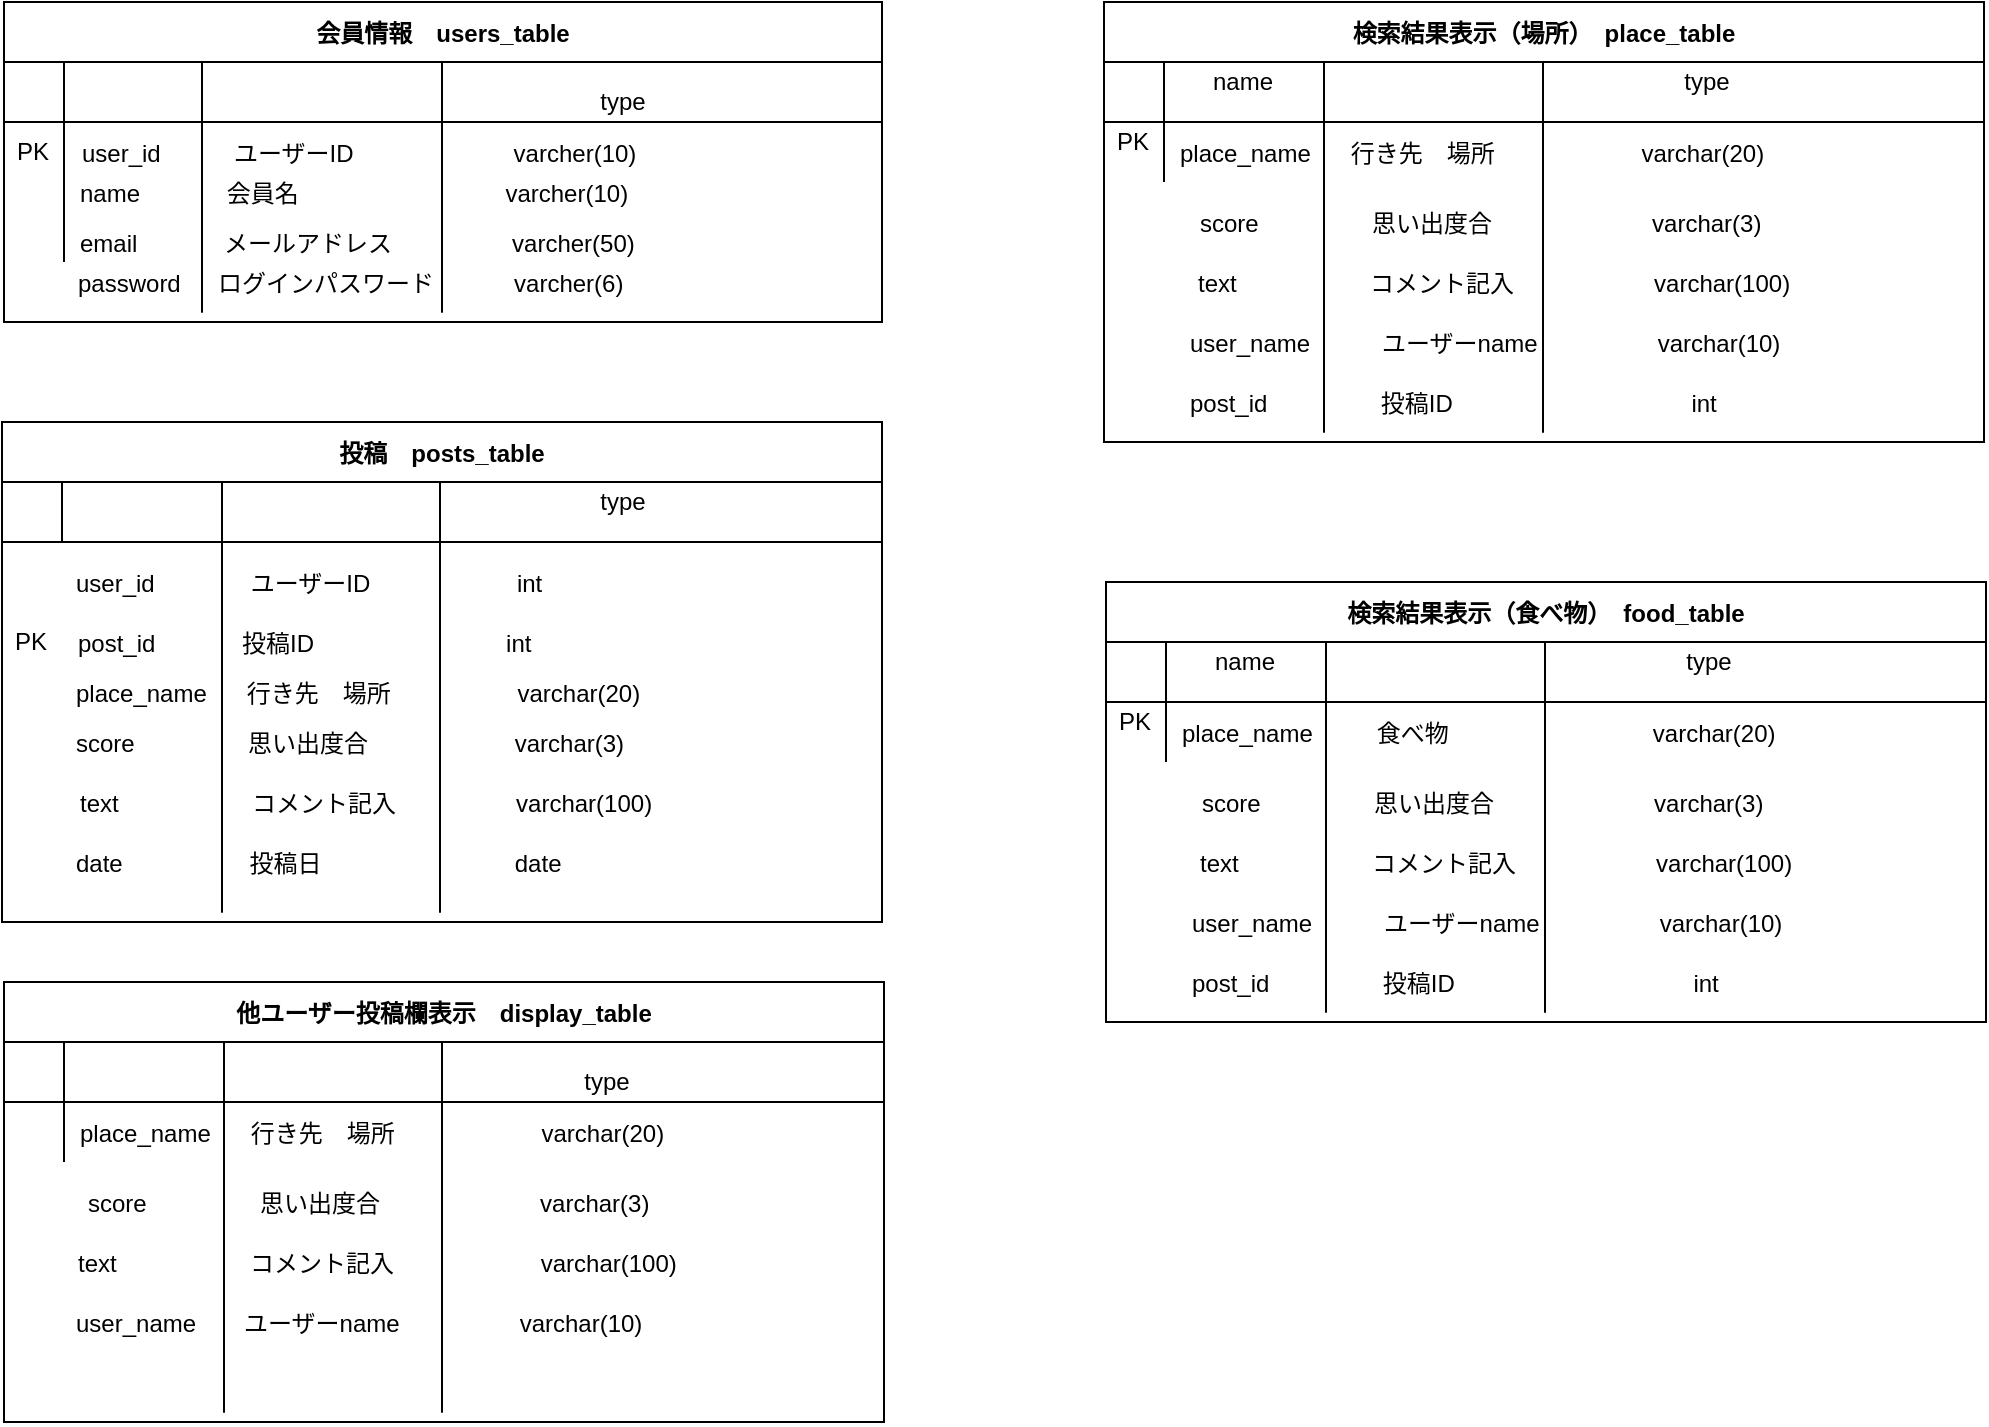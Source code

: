 <mxfile version="14.4.4" type="github">
  <diagram id="-yEpa4g7iN3uwMaF_sMH" name="ページ1">
    <mxGraphModel dx="1581" dy="819" grid="1" gridSize="10" guides="1" tooltips="1" connect="1" arrows="1" fold="1" page="1" pageScale="1" pageWidth="827" pageHeight="1169" math="0" shadow="0">
      <root>
        <mxCell id="0" />
        <mxCell id="1" parent="0" />
        <mxCell id="rTFpoOhSLpEY50gnlQkP-1" value="会員情報　users_table" style="shape=table;startSize=30;container=1;collapsible=1;childLayout=tableLayout;fixedRows=1;rowLines=0;fontStyle=1;align=center;resizeLast=1;" parent="1" vertex="1">
          <mxGeometry x="41" y="120" width="439" height="160" as="geometry" />
        </mxCell>
        <mxCell id="rTFpoOhSLpEY50gnlQkP-2" value="" style="shape=partialRectangle;collapsible=0;dropTarget=0;pointerEvents=0;fillColor=none;top=0;left=0;bottom=1;right=0;points=[[0,0.5],[1,0.5]];portConstraint=eastwest;" parent="rTFpoOhSLpEY50gnlQkP-1" vertex="1">
          <mxGeometry y="30" width="439" height="30" as="geometry" />
        </mxCell>
        <mxCell id="rTFpoOhSLpEY50gnlQkP-3" value="" style="shape=partialRectangle;connectable=0;fillColor=none;top=0;left=0;bottom=0;right=0;fontStyle=1;overflow=hidden;" parent="rTFpoOhSLpEY50gnlQkP-2" vertex="1">
          <mxGeometry width="30" height="30" as="geometry" />
        </mxCell>
        <mxCell id="rTFpoOhSLpEY50gnlQkP-4" value="" style="shape=partialRectangle;connectable=0;fillColor=none;top=0;left=0;bottom=0;right=0;align=left;spacingLeft=6;fontStyle=5;overflow=hidden;" parent="rTFpoOhSLpEY50gnlQkP-2" vertex="1">
          <mxGeometry x="30" width="409" height="30" as="geometry" />
        </mxCell>
        <mxCell id="rTFpoOhSLpEY50gnlQkP-5" value="" style="shape=partialRectangle;collapsible=0;dropTarget=0;pointerEvents=0;fillColor=none;top=0;left=0;bottom=0;right=0;points=[[0,0.5],[1,0.5]];portConstraint=eastwest;" parent="rTFpoOhSLpEY50gnlQkP-1" vertex="1">
          <mxGeometry y="60" width="439" height="20" as="geometry" />
        </mxCell>
        <mxCell id="rTFpoOhSLpEY50gnlQkP-6" value="" style="shape=partialRectangle;connectable=0;fillColor=none;top=0;left=0;bottom=0;right=0;editable=1;overflow=hidden;" parent="rTFpoOhSLpEY50gnlQkP-5" vertex="1">
          <mxGeometry width="30" height="20" as="geometry" />
        </mxCell>
        <mxCell id="rTFpoOhSLpEY50gnlQkP-7" value="" style="shape=partialRectangle;connectable=0;fillColor=none;top=0;left=0;bottom=0;right=0;align=left;spacingLeft=6;overflow=hidden;" parent="rTFpoOhSLpEY50gnlQkP-5" vertex="1">
          <mxGeometry x="30" width="409" height="20" as="geometry" />
        </mxCell>
        <mxCell id="rTFpoOhSLpEY50gnlQkP-8" value="" style="shape=partialRectangle;collapsible=0;dropTarget=0;pointerEvents=0;fillColor=none;top=0;left=0;bottom=0;right=0;points=[[0,0.5],[1,0.5]];portConstraint=eastwest;" parent="rTFpoOhSLpEY50gnlQkP-1" vertex="1">
          <mxGeometry y="80" width="439" height="30" as="geometry" />
        </mxCell>
        <mxCell id="rTFpoOhSLpEY50gnlQkP-9" value="" style="shape=partialRectangle;connectable=0;fillColor=none;top=0;left=0;bottom=0;right=0;editable=1;overflow=hidden;" parent="rTFpoOhSLpEY50gnlQkP-8" vertex="1">
          <mxGeometry width="30" height="30" as="geometry" />
        </mxCell>
        <mxCell id="rTFpoOhSLpEY50gnlQkP-10" value="name             会員名                               varcher(10)                           " style="shape=partialRectangle;connectable=0;fillColor=none;top=0;left=0;bottom=0;right=0;align=left;spacingLeft=6;overflow=hidden;" parent="rTFpoOhSLpEY50gnlQkP-8" vertex="1">
          <mxGeometry x="30" width="409" height="30" as="geometry" />
        </mxCell>
        <mxCell id="rTFpoOhSLpEY50gnlQkP-11" value="" style="shape=partialRectangle;collapsible=0;dropTarget=0;pointerEvents=0;fillColor=none;top=0;left=0;bottom=0;right=0;points=[[0,0.5],[1,0.5]];portConstraint=eastwest;" parent="rTFpoOhSLpEY50gnlQkP-1" vertex="1">
          <mxGeometry y="110" width="439" height="20" as="geometry" />
        </mxCell>
        <mxCell id="rTFpoOhSLpEY50gnlQkP-12" value="" style="shape=partialRectangle;connectable=0;fillColor=none;top=0;left=0;bottom=0;right=0;editable=1;overflow=hidden;" parent="rTFpoOhSLpEY50gnlQkP-11" vertex="1">
          <mxGeometry width="30" height="20" as="geometry" />
        </mxCell>
        <mxCell id="rTFpoOhSLpEY50gnlQkP-13" value="email             メールアドレス                  varcher(50)" style="shape=partialRectangle;connectable=0;fillColor=none;top=0;left=0;bottom=0;right=0;align=left;spacingLeft=6;overflow=hidden;" parent="rTFpoOhSLpEY50gnlQkP-11" vertex="1">
          <mxGeometry x="30" width="409" height="20" as="geometry" />
        </mxCell>
        <mxCell id="rTFpoOhSLpEY50gnlQkP-14" value="" style="endArrow=none;html=1;" parent="1" edge="1">
          <mxGeometry width="50" height="50" relative="1" as="geometry">
            <mxPoint x="140" y="210.0" as="sourcePoint" />
            <mxPoint x="140" y="150.0" as="targetPoint" />
            <Array as="points">
              <mxPoint x="140" y="280" />
            </Array>
          </mxGeometry>
        </mxCell>
        <mxCell id="rTFpoOhSLpEY50gnlQkP-15" value="" style="endArrow=none;html=1;" parent="1" edge="1">
          <mxGeometry width="50" height="50" relative="1" as="geometry">
            <mxPoint x="260" y="210.0" as="sourcePoint" />
            <mxPoint x="260" y="150.0" as="targetPoint" />
            <Array as="points">
              <mxPoint x="260" y="280" />
            </Array>
          </mxGeometry>
        </mxCell>
        <mxCell id="rTFpoOhSLpEY50gnlQkP-16" value="password　  ログインパスワード            varcher(6)" style="shape=partialRectangle;connectable=0;fillColor=none;top=0;left=0;bottom=0;right=0;align=left;spacingLeft=6;overflow=hidden;" parent="1" vertex="1">
          <mxGeometry x="70" y="250" width="290" height="20" as="geometry" />
        </mxCell>
        <mxCell id="rTFpoOhSLpEY50gnlQkP-17" value="投稿　posts_table" style="shape=table;startSize=30;container=1;collapsible=1;childLayout=tableLayout;fixedRows=1;rowLines=0;fontStyle=1;align=center;resizeLast=1;" parent="1" vertex="1">
          <mxGeometry x="40" y="330" width="440" height="250" as="geometry" />
        </mxCell>
        <mxCell id="rTFpoOhSLpEY50gnlQkP-18" value="" style="shape=partialRectangle;collapsible=0;dropTarget=0;pointerEvents=0;fillColor=none;top=0;left=0;bottom=1;right=0;points=[[0,0.5],[1,0.5]];portConstraint=eastwest;" parent="rTFpoOhSLpEY50gnlQkP-17" vertex="1">
          <mxGeometry y="30" width="440" height="30" as="geometry" />
        </mxCell>
        <mxCell id="rTFpoOhSLpEY50gnlQkP-19" value="" style="shape=partialRectangle;connectable=0;fillColor=none;top=0;left=0;bottom=0;right=0;fontStyle=1;overflow=hidden;" parent="rTFpoOhSLpEY50gnlQkP-18" vertex="1">
          <mxGeometry width="30" height="30" as="geometry" />
        </mxCell>
        <mxCell id="rTFpoOhSLpEY50gnlQkP-20" value="" style="shape=partialRectangle;connectable=0;fillColor=none;top=0;left=0;bottom=0;right=0;align=left;spacingLeft=6;fontStyle=5;overflow=hidden;" parent="rTFpoOhSLpEY50gnlQkP-18" vertex="1">
          <mxGeometry x="30" width="410" height="30" as="geometry" />
        </mxCell>
        <mxCell id="rTFpoOhSLpEY50gnlQkP-21" value="" style="endArrow=none;html=1;" parent="1" edge="1">
          <mxGeometry width="50" height="50" relative="1" as="geometry">
            <mxPoint x="150" y="420" as="sourcePoint" />
            <mxPoint x="150" y="360" as="targetPoint" />
            <Array as="points">
              <mxPoint x="150" y="580" />
            </Array>
          </mxGeometry>
        </mxCell>
        <mxCell id="rTFpoOhSLpEY50gnlQkP-22" value="" style="endArrow=none;html=1;" parent="1" edge="1">
          <mxGeometry width="50" height="50" relative="1" as="geometry">
            <mxPoint x="259" y="420" as="sourcePoint" />
            <mxPoint x="259" y="360" as="targetPoint" />
            <Array as="points">
              <mxPoint x="259" y="580" />
            </Array>
          </mxGeometry>
        </mxCell>
        <mxCell id="rTFpoOhSLpEY50gnlQkP-23" value="text                    コメント記入                  varchar(100)" style="shape=partialRectangle;connectable=0;fillColor=none;top=0;left=0;bottom=0;right=0;align=left;spacingLeft=6;overflow=hidden;" parent="1" vertex="1">
          <mxGeometry x="71" y="510" width="299" height="20" as="geometry" />
        </mxCell>
        <mxCell id="rTFpoOhSLpEY50gnlQkP-24" value="score                 思い出度合                      varchar(3)" style="shape=partialRectangle;connectable=0;fillColor=none;top=0;left=0;bottom=0;right=0;align=left;spacingLeft=6;overflow=hidden;" parent="1" vertex="1">
          <mxGeometry x="69" y="480" width="290" height="20" as="geometry" />
        </mxCell>
        <mxCell id="rTFpoOhSLpEY50gnlQkP-25" value="user_id　　　　ユーザーID                      int" style="shape=partialRectangle;connectable=0;fillColor=none;top=0;left=0;bottom=0;right=0;align=left;spacingLeft=6;overflow=hidden;" parent="1" vertex="1">
          <mxGeometry x="69" y="400" width="290" height="20" as="geometry" />
        </mxCell>
        <mxCell id="rTFpoOhSLpEY50gnlQkP-26" value="date                   投稿日                             date" style="shape=partialRectangle;connectable=0;fillColor=none;top=0;left=0;bottom=0;right=0;align=left;spacingLeft=6;overflow=hidden;" parent="1" vertex="1">
          <mxGeometry x="69" y="540" width="290" height="20" as="geometry" />
        </mxCell>
        <mxCell id="rTFpoOhSLpEY50gnlQkP-27" value="他ユーザー投稿欄表示　display_table" style="shape=table;startSize=30;container=1;collapsible=1;childLayout=tableLayout;fixedRows=1;rowLines=0;fontStyle=1;align=center;resizeLast=1;" parent="1" vertex="1">
          <mxGeometry x="41" y="610" width="440" height="220" as="geometry" />
        </mxCell>
        <mxCell id="rTFpoOhSLpEY50gnlQkP-28" value="" style="shape=partialRectangle;collapsible=0;dropTarget=0;pointerEvents=0;fillColor=none;top=0;left=0;bottom=1;right=0;points=[[0,0.5],[1,0.5]];portConstraint=eastwest;" parent="rTFpoOhSLpEY50gnlQkP-27" vertex="1">
          <mxGeometry y="30" width="440" height="30" as="geometry" />
        </mxCell>
        <mxCell id="rTFpoOhSLpEY50gnlQkP-29" value="" style="shape=partialRectangle;connectable=0;fillColor=none;top=0;left=0;bottom=0;right=0;fontStyle=1;overflow=hidden;" parent="rTFpoOhSLpEY50gnlQkP-28" vertex="1">
          <mxGeometry width="30" height="30" as="geometry" />
        </mxCell>
        <mxCell id="rTFpoOhSLpEY50gnlQkP-30" value="" style="shape=partialRectangle;connectable=0;fillColor=none;top=0;left=0;bottom=0;right=0;align=left;spacingLeft=6;fontStyle=5;overflow=hidden;" parent="rTFpoOhSLpEY50gnlQkP-28" vertex="1">
          <mxGeometry x="30" width="410" height="30" as="geometry" />
        </mxCell>
        <mxCell id="rTFpoOhSLpEY50gnlQkP-31" value="" style="shape=partialRectangle;collapsible=0;dropTarget=0;pointerEvents=0;fillColor=none;top=0;left=0;bottom=0;right=0;points=[[0,0.5],[1,0.5]];portConstraint=eastwest;" parent="rTFpoOhSLpEY50gnlQkP-27" vertex="1">
          <mxGeometry y="60" width="440" height="30" as="geometry" />
        </mxCell>
        <mxCell id="rTFpoOhSLpEY50gnlQkP-32" value="" style="shape=partialRectangle;connectable=0;fillColor=none;top=0;left=0;bottom=0;right=0;editable=1;overflow=hidden;" parent="rTFpoOhSLpEY50gnlQkP-31" vertex="1">
          <mxGeometry width="30" height="30" as="geometry" />
        </mxCell>
        <mxCell id="rTFpoOhSLpEY50gnlQkP-33" value="place_name      行き先　場所                      varchar(20)" style="shape=partialRectangle;connectable=0;fillColor=none;top=0;left=0;bottom=0;right=0;align=left;spacingLeft=6;overflow=hidden;" parent="rTFpoOhSLpEY50gnlQkP-31" vertex="1">
          <mxGeometry x="30" width="410" height="30" as="geometry" />
        </mxCell>
        <mxCell id="rTFpoOhSLpEY50gnlQkP-34" value="" style="endArrow=none;html=1;" parent="1" edge="1">
          <mxGeometry width="50" height="50" relative="1" as="geometry">
            <mxPoint x="151" y="700" as="sourcePoint" />
            <mxPoint x="151" y="640" as="targetPoint" />
            <Array as="points">
              <mxPoint x="151" y="830" />
            </Array>
          </mxGeometry>
        </mxCell>
        <mxCell id="rTFpoOhSLpEY50gnlQkP-35" value="" style="endArrow=none;html=1;" parent="1" edge="1">
          <mxGeometry width="50" height="50" relative="1" as="geometry">
            <mxPoint x="260" y="700" as="sourcePoint" />
            <mxPoint x="260" y="640" as="targetPoint" />
            <Array as="points">
              <mxPoint x="260" y="830" />
            </Array>
          </mxGeometry>
        </mxCell>
        <mxCell id="rTFpoOhSLpEY50gnlQkP-36" value="text                    コメント記入                      varchar(100)" style="shape=partialRectangle;connectable=0;fillColor=none;top=0;left=0;bottom=0;right=0;align=left;spacingLeft=6;overflow=hidden;" parent="1" vertex="1">
          <mxGeometry x="70" y="740" width="310" height="20" as="geometry" />
        </mxCell>
        <mxCell id="rTFpoOhSLpEY50gnlQkP-37" value="score                 思い出度合                        varchar(3)" style="shape=partialRectangle;connectable=0;fillColor=none;top=0;left=0;bottom=0;right=0;align=left;spacingLeft=6;overflow=hidden;" parent="1" vertex="1">
          <mxGeometry x="75" y="710" width="290" height="20" as="geometry" />
        </mxCell>
        <mxCell id="rTFpoOhSLpEY50gnlQkP-38" value="user_name　　ユーザーname                  varchar(10)" style="shape=partialRectangle;connectable=0;fillColor=none;top=0;left=0;bottom=0;right=0;align=left;spacingLeft=6;overflow=hidden;" parent="1" vertex="1">
          <mxGeometry x="69" y="770" width="330" height="20" as="geometry" />
        </mxCell>
        <mxCell id="rTFpoOhSLpEY50gnlQkP-39" value="type" style="text;html=1;align=center;verticalAlign=middle;resizable=0;points=[];autosize=1;" parent="1" vertex="1">
          <mxGeometry x="330" y="360" width="40" height="20" as="geometry" />
        </mxCell>
        <mxCell id="rTFpoOhSLpEY50gnlQkP-40" value="user_id           ユーザーID                        varcher(10)                           " style="shape=partialRectangle;connectable=0;fillColor=none;top=0;left=0;bottom=0;right=0;align=left;spacingLeft=6;overflow=hidden;" parent="1" vertex="1">
          <mxGeometry x="72" y="180" width="409" height="30" as="geometry" />
        </mxCell>
        <mxCell id="rTFpoOhSLpEY50gnlQkP-41" value="type" style="text;html=1;align=center;verticalAlign=middle;resizable=0;points=[];autosize=1;" parent="1" vertex="1">
          <mxGeometry x="330" y="160" width="40" height="20" as="geometry" />
        </mxCell>
        <mxCell id="rTFpoOhSLpEY50gnlQkP-42" value="type" style="text;html=1;align=center;verticalAlign=middle;resizable=0;points=[];autosize=1;" parent="1" vertex="1">
          <mxGeometry x="322" y="650" width="40" height="20" as="geometry" />
        </mxCell>
        <mxCell id="rTFpoOhSLpEY50gnlQkP-43" value="検索結果表示（食べ物）　food_table" style="shape=table;startSize=30;container=1;collapsible=1;childLayout=tableLayout;fixedRows=1;rowLines=0;fontStyle=1;align=center;resizeLast=1;" parent="1" vertex="1">
          <mxGeometry x="592" y="410" width="440" height="220" as="geometry" />
        </mxCell>
        <mxCell id="rTFpoOhSLpEY50gnlQkP-44" value="" style="shape=partialRectangle;collapsible=0;dropTarget=0;pointerEvents=0;fillColor=none;top=0;left=0;bottom=1;right=0;points=[[0,0.5],[1,0.5]];portConstraint=eastwest;" parent="rTFpoOhSLpEY50gnlQkP-43" vertex="1">
          <mxGeometry y="30" width="440" height="30" as="geometry" />
        </mxCell>
        <mxCell id="rTFpoOhSLpEY50gnlQkP-45" value="" style="shape=partialRectangle;connectable=0;fillColor=none;top=0;left=0;bottom=0;right=0;fontStyle=1;overflow=hidden;" parent="rTFpoOhSLpEY50gnlQkP-44" vertex="1">
          <mxGeometry width="30" height="30" as="geometry" />
        </mxCell>
        <mxCell id="rTFpoOhSLpEY50gnlQkP-46" value="" style="shape=partialRectangle;connectable=0;fillColor=none;top=0;left=0;bottom=0;right=0;align=left;spacingLeft=6;fontStyle=5;overflow=hidden;" parent="rTFpoOhSLpEY50gnlQkP-44" vertex="1">
          <mxGeometry x="30" width="410" height="30" as="geometry" />
        </mxCell>
        <mxCell id="rTFpoOhSLpEY50gnlQkP-47" value="" style="shape=partialRectangle;collapsible=0;dropTarget=0;pointerEvents=0;fillColor=none;top=0;left=0;bottom=0;right=0;points=[[0,0.5],[1,0.5]];portConstraint=eastwest;" parent="rTFpoOhSLpEY50gnlQkP-43" vertex="1">
          <mxGeometry y="60" width="440" height="30" as="geometry" />
        </mxCell>
        <mxCell id="rTFpoOhSLpEY50gnlQkP-48" value="" style="shape=partialRectangle;connectable=0;fillColor=none;top=0;left=0;bottom=0;right=0;editable=1;overflow=hidden;" parent="rTFpoOhSLpEY50gnlQkP-47" vertex="1">
          <mxGeometry width="30" height="30" as="geometry" />
        </mxCell>
        <mxCell id="rTFpoOhSLpEY50gnlQkP-49" value="place_name     　 食べ物                      　     varchar(20)" style="shape=partialRectangle;connectable=0;fillColor=none;top=0;left=0;bottom=0;right=0;align=left;spacingLeft=6;overflow=hidden;" parent="rTFpoOhSLpEY50gnlQkP-47" vertex="1">
          <mxGeometry x="30" width="410" height="30" as="geometry" />
        </mxCell>
        <mxCell id="rTFpoOhSLpEY50gnlQkP-50" value="" style="endArrow=none;html=1;" parent="1" edge="1">
          <mxGeometry width="50" height="50" relative="1" as="geometry">
            <mxPoint x="702" y="500" as="sourcePoint" />
            <mxPoint x="702" y="440" as="targetPoint" />
            <Array as="points">
              <mxPoint x="702" y="630" />
            </Array>
          </mxGeometry>
        </mxCell>
        <mxCell id="rTFpoOhSLpEY50gnlQkP-51" value="" style="endArrow=none;html=1;" parent="1" edge="1">
          <mxGeometry width="50" height="50" relative="1" as="geometry">
            <mxPoint x="811.5" y="500" as="sourcePoint" />
            <mxPoint x="811.5" y="440" as="targetPoint" />
            <Array as="points">
              <mxPoint x="811.5" y="630" />
            </Array>
          </mxGeometry>
        </mxCell>
        <mxCell id="rTFpoOhSLpEY50gnlQkP-52" value="text                    コメント記入                     varchar(100)" style="shape=partialRectangle;connectable=0;fillColor=none;top=0;left=0;bottom=0;right=0;align=left;spacingLeft=6;overflow=hidden;" parent="1" vertex="1">
          <mxGeometry x="631" y="540" width="310" height="20" as="geometry" />
        </mxCell>
        <mxCell id="rTFpoOhSLpEY50gnlQkP-53" value="score                 思い出度合                        varchar(3)" style="shape=partialRectangle;connectable=0;fillColor=none;top=0;left=0;bottom=0;right=0;align=left;spacingLeft=6;overflow=hidden;" parent="1" vertex="1">
          <mxGeometry x="632" y="510" width="290" height="20" as="geometry" />
        </mxCell>
        <mxCell id="rTFpoOhSLpEY50gnlQkP-54" value="user_name　　　ユーザーname                  varchar(10)" style="shape=partialRectangle;connectable=0;fillColor=none;top=0;left=0;bottom=0;right=0;align=left;spacingLeft=6;overflow=hidden;" parent="1" vertex="1">
          <mxGeometry x="627" y="570" width="330" height="20" as="geometry" />
        </mxCell>
        <mxCell id="rTFpoOhSLpEY50gnlQkP-55" value="name" style="text;html=1;align=center;verticalAlign=middle;resizable=0;points=[];autosize=1;" parent="1" vertex="1">
          <mxGeometry x="636" y="440" width="50" height="20" as="geometry" />
        </mxCell>
        <mxCell id="rTFpoOhSLpEY50gnlQkP-56" value="type" style="text;html=1;align=center;verticalAlign=middle;resizable=0;points=[];autosize=1;" parent="1" vertex="1">
          <mxGeometry x="873" y="440" width="40" height="20" as="geometry" />
        </mxCell>
        <mxCell id="rTFpoOhSLpEY50gnlQkP-57" value="place_name      行き先　場所                   varchar(20)" style="shape=partialRectangle;connectable=0;fillColor=none;top=0;left=0;bottom=0;right=0;align=left;spacingLeft=6;overflow=hidden;" parent="1" vertex="1">
          <mxGeometry x="69" y="450" width="410" height="30" as="geometry" />
        </mxCell>
        <mxCell id="rTFpoOhSLpEY50gnlQkP-58" value="post_id             投稿ID　　　　　　　　int" style="shape=partialRectangle;connectable=0;fillColor=none;top=0;left=0;bottom=0;right=0;align=left;spacingLeft=6;overflow=hidden;" parent="1" vertex="1">
          <mxGeometry x="70" y="430" width="290" height="20" as="geometry" />
        </mxCell>
        <mxCell id="rTFpoOhSLpEY50gnlQkP-59" value="post_id                 投稿ID　　　　　　　　       int" style="shape=partialRectangle;connectable=0;fillColor=none;top=0;left=0;bottom=0;right=0;align=left;spacingLeft=6;overflow=hidden;" parent="1" vertex="1">
          <mxGeometry x="627" y="600" width="330" height="20" as="geometry" />
        </mxCell>
        <mxCell id="rTFpoOhSLpEY50gnlQkP-60" value="PK" style="text;html=1;align=center;verticalAlign=middle;resizable=0;points=[];autosize=1;" parent="1" vertex="1">
          <mxGeometry x="40" y="185" width="30" height="20" as="geometry" />
        </mxCell>
        <mxCell id="rTFpoOhSLpEY50gnlQkP-61" value="PK" style="text;html=1;align=center;verticalAlign=middle;resizable=0;points=[];autosize=1;" parent="1" vertex="1">
          <mxGeometry x="39" y="430" width="30" height="20" as="geometry" />
        </mxCell>
        <mxCell id="rTFpoOhSLpEY50gnlQkP-62" value="PK" style="text;html=1;align=center;verticalAlign=middle;resizable=0;points=[];autosize=1;" parent="1" vertex="1">
          <mxGeometry x="591" y="470" width="30" height="20" as="geometry" />
        </mxCell>
        <mxCell id="rTFpoOhSLpEY50gnlQkP-64" value="検索結果表示（場所）　place_table" style="shape=table;startSize=30;container=1;collapsible=1;childLayout=tableLayout;fixedRows=1;rowLines=0;fontStyle=1;align=center;resizeLast=1;" parent="1" vertex="1">
          <mxGeometry x="591" y="120" width="440" height="220" as="geometry" />
        </mxCell>
        <mxCell id="rTFpoOhSLpEY50gnlQkP-65" value="" style="shape=partialRectangle;collapsible=0;dropTarget=0;pointerEvents=0;fillColor=none;top=0;left=0;bottom=1;right=0;points=[[0,0.5],[1,0.5]];portConstraint=eastwest;" parent="rTFpoOhSLpEY50gnlQkP-64" vertex="1">
          <mxGeometry y="30" width="440" height="30" as="geometry" />
        </mxCell>
        <mxCell id="rTFpoOhSLpEY50gnlQkP-66" value="" style="shape=partialRectangle;connectable=0;fillColor=none;top=0;left=0;bottom=0;right=0;fontStyle=1;overflow=hidden;" parent="rTFpoOhSLpEY50gnlQkP-65" vertex="1">
          <mxGeometry width="30" height="30" as="geometry" />
        </mxCell>
        <mxCell id="rTFpoOhSLpEY50gnlQkP-67" value="" style="shape=partialRectangle;connectable=0;fillColor=none;top=0;left=0;bottom=0;right=0;align=left;spacingLeft=6;fontStyle=5;overflow=hidden;" parent="rTFpoOhSLpEY50gnlQkP-65" vertex="1">
          <mxGeometry x="30" width="410" height="30" as="geometry" />
        </mxCell>
        <mxCell id="rTFpoOhSLpEY50gnlQkP-68" value="" style="shape=partialRectangle;collapsible=0;dropTarget=0;pointerEvents=0;fillColor=none;top=0;left=0;bottom=0;right=0;points=[[0,0.5],[1,0.5]];portConstraint=eastwest;" parent="rTFpoOhSLpEY50gnlQkP-64" vertex="1">
          <mxGeometry y="60" width="440" height="30" as="geometry" />
        </mxCell>
        <mxCell id="rTFpoOhSLpEY50gnlQkP-69" value="" style="shape=partialRectangle;connectable=0;fillColor=none;top=0;left=0;bottom=0;right=0;editable=1;overflow=hidden;" parent="rTFpoOhSLpEY50gnlQkP-68" vertex="1">
          <mxGeometry width="30" height="30" as="geometry" />
        </mxCell>
        <mxCell id="rTFpoOhSLpEY50gnlQkP-70" value="place_name      行き先　場所                      varchar(20)" style="shape=partialRectangle;connectable=0;fillColor=none;top=0;left=0;bottom=0;right=0;align=left;spacingLeft=6;overflow=hidden;" parent="rTFpoOhSLpEY50gnlQkP-68" vertex="1">
          <mxGeometry x="30" width="410" height="30" as="geometry" />
        </mxCell>
        <mxCell id="rTFpoOhSLpEY50gnlQkP-71" value="" style="endArrow=none;html=1;" parent="1" edge="1">
          <mxGeometry width="50" height="50" relative="1" as="geometry">
            <mxPoint x="701" y="210.0" as="sourcePoint" />
            <mxPoint x="701" y="150.0" as="targetPoint" />
            <Array as="points">
              <mxPoint x="701" y="340" />
            </Array>
          </mxGeometry>
        </mxCell>
        <mxCell id="rTFpoOhSLpEY50gnlQkP-72" value="" style="endArrow=none;html=1;" parent="1" edge="1">
          <mxGeometry width="50" height="50" relative="1" as="geometry">
            <mxPoint x="810.5" y="210.0" as="sourcePoint" />
            <mxPoint x="810.5" y="150.0" as="targetPoint" />
            <Array as="points">
              <mxPoint x="810.5" y="340" />
            </Array>
          </mxGeometry>
        </mxCell>
        <mxCell id="rTFpoOhSLpEY50gnlQkP-73" value="text                    コメント記入                     varchar(100)" style="shape=partialRectangle;connectable=0;fillColor=none;top=0;left=0;bottom=0;right=0;align=left;spacingLeft=6;overflow=hidden;" parent="1" vertex="1">
          <mxGeometry x="630" y="250" width="310" height="20" as="geometry" />
        </mxCell>
        <mxCell id="rTFpoOhSLpEY50gnlQkP-74" value="score                 思い出度合                        varchar(3)" style="shape=partialRectangle;connectable=0;fillColor=none;top=0;left=0;bottom=0;right=0;align=left;spacingLeft=6;overflow=hidden;" parent="1" vertex="1">
          <mxGeometry x="631" y="220" width="290" height="20" as="geometry" />
        </mxCell>
        <mxCell id="rTFpoOhSLpEY50gnlQkP-75" value="user_name　　　ユーザーname                  varchar(10)" style="shape=partialRectangle;connectable=0;fillColor=none;top=0;left=0;bottom=0;right=0;align=left;spacingLeft=6;overflow=hidden;" parent="1" vertex="1">
          <mxGeometry x="626" y="280" width="330" height="20" as="geometry" />
        </mxCell>
        <mxCell id="rTFpoOhSLpEY50gnlQkP-76" value="name" style="text;html=1;align=center;verticalAlign=middle;resizable=0;points=[];autosize=1;" parent="1" vertex="1">
          <mxGeometry x="635" y="150" width="50" height="20" as="geometry" />
        </mxCell>
        <mxCell id="rTFpoOhSLpEY50gnlQkP-77" value="type" style="text;html=1;align=center;verticalAlign=middle;resizable=0;points=[];autosize=1;" parent="1" vertex="1">
          <mxGeometry x="872" y="150" width="40" height="20" as="geometry" />
        </mxCell>
        <mxCell id="rTFpoOhSLpEY50gnlQkP-78" value="post_id                 投稿ID　　　　　　　　       int" style="shape=partialRectangle;connectable=0;fillColor=none;top=0;left=0;bottom=0;right=0;align=left;spacingLeft=6;overflow=hidden;" parent="1" vertex="1">
          <mxGeometry x="626" y="310" width="330" height="20" as="geometry" />
        </mxCell>
        <mxCell id="rTFpoOhSLpEY50gnlQkP-79" value="PK" style="text;html=1;align=center;verticalAlign=middle;resizable=0;points=[];autosize=1;" parent="1" vertex="1">
          <mxGeometry x="590" y="180" width="30" height="20" as="geometry" />
        </mxCell>
      </root>
    </mxGraphModel>
  </diagram>
</mxfile>
